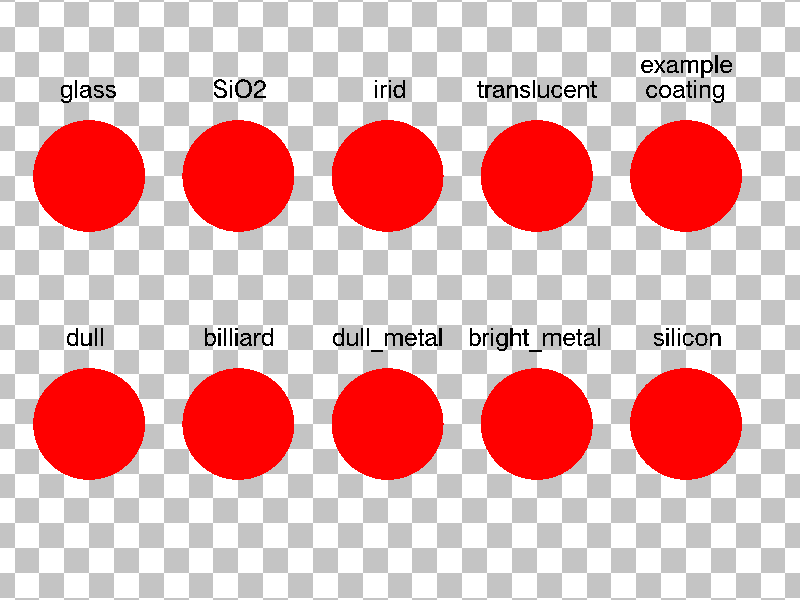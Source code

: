 #version 3.7;
global_settings { assumed_gamma 1.0 }

/*  Render with
povray default_finishes.pov +A +WT1 && eog default_finishes.png

Includes the filter and transmit overrides present for the
irid, translucent, glass, and SiO2 finishes
Also added an example coating with IOR=1.8, f=0.9, and t=0.1

Text labels clearly identify the sphere finish.
*/

#declare SpacingX = 6;
#declare SpacingY = 10;
#declare Radius = 2.25;
#declare TextOffsetX = 0;
#declare TextOffsetY = 1.40*Radius;
#declare TextOffsetZ = Radius;
#declare TextColor = color rgb <0.0, 0.0, 0.0>;
#declare TextFinish = finish { ambient 0.9 diffuse 0.6 };

camera
    {
    orthographic
    angle 94
    location <0.5, 0, -15>
    look_at <0.5, 0, 0>
    }

light_source
    {
    <-400, 400, -600>
    color rgb <1, 1, 1>
    }

// Checkered background
plane 
    {
    z, 1.01 * Radius 
    texture { pigment { checker color rgb 0.55 color rgb 1 } }
    }

// dull
#declare DullSphere = union {
    sphere
        {
        <0, 0, 0> Radius
        pigment {color rgbft <1, 0, 0, 0, 0> }
        }
    text
        {
        ttf "cyrvetic.ttf" "dull" 1, 0
        translate <-0.9+TextOffsetX, TextOffsetY, TextOffsetZ>
        pigment { TextColor }
        finish { TextFinish }
        no_shadow
        }
    }

// billiard
#declare BilliardSphere = union {
    sphere
        {
        <0, 0, 0> Radius
        pigment {color rgbft <1, 0, 0, 0, 0> }
        finish
            {
            ambient 0.3
            diffuse 0.8
            specular 0.2
            roughness 0.005
            metallic 0.5
            }
        }
    text
        {
        ttf "cyrvetic.ttf" "billiard" 1, 0
        translate <-1.35+TextOffsetX, TextOffsetY, TextOffsetZ>
        pigment { TextColor }
        finish { TextFinish }
        no_shadow
        }
    }

// irid
#declare IridSphere = union {
    sphere
        {
        <0, 0, 0> Radius
        pigment {color rgbft <1, 0, 0, 0.7, 0> }
        finish
            {
            phong 0.5
            reflection { 0.2 metallic }
            diffuse 0.3
            irid { 0.75 thickness 0.5 turbulence 0.5 }
            }
        interior { ior 1.5 }
        }
    text
        {
        ttf "cyrvetic.ttf" "irid" 1, 0
        translate <-0.5+TextOffsetX, TextOffsetY, TextOffsetZ>
        pigment { TextColor }
        finish { TextFinish }
        no_shadow
        }
    }

// translucent
#declare TranslucentSphere = union {
    sphere
        {
        <0, 0, 0>, Radius
        pigment {color rgbft <1, 0, 0, 0.667, 0.02> }
        finish
            {
            emission 0.10
            diffuse 0.85
            specular 0.4
            brilliance 4
            reflection { 0.5 fresnel on }
            }
        interior { ior 1.0 }
        }
    text
        {
        ttf "cyrvetic.ttf" "translucent" 1, 0
        translate <-2.4+TextOffsetX, TextOffsetY, TextOffsetZ>
        pigment { TextColor }
        finish { TextFinish }
        no_shadow
        }
    }

// coating with IOR 1.8, custom transparency
#declare CoatingSphere = union {
    sphere
        {
        <0, 0, 0>, Radius
        pigment {color rgbft <1, 0, 0, 0.9, 0.1> }
        finish
            {
            emission 0.10
            diffuse 0.85
            specular 0.4
            brilliance 4
            reflection { 0.5 fresnel on }
            }
        interior { ior 1.8 }
        }
    text
        {
        ttf "cyrvetic.ttf" "example" 1, 0
        translate <-1.8+TextOffsetX, 1+TextOffsetY, TextOffsetZ>
        pigment { TextColor }
        finish { TextFinish }
        no_shadow
        }
    text
        {
        ttf "cyrvetic.ttf" "coating" 1, 0
        translate <-1.6+TextOffsetX, TextOffsetY, TextOffsetZ>
        pigment { TextColor }
        finish { TextFinish }
        no_shadow
        }
    }

// glass
#declare GlassSphere = union {
    sphere
        {
        <0, 0, 0>, Radius
        pigment {color rgbft <1, 0, 0, 0.95, 0> }
        finish
            {
            phong 0.8
            phong_size 100
            brilliance 5
            reflection { 0.2, 1.0 fresnel on }
            }
        interior { ior 1.5 }
        }
    text
        {
        ttf "cyrvetic.ttf" "glass" 1, 0
        translate <-1.15+TextOffsetX, TextOffsetY, TextOffsetZ>
        pigment { TextColor }
        finish { TextFinish }
        no_shadow
        }
    }

// SiO2
#declare SiO2Sphere = union {
    sphere
        {
        <0, 0, 0> Radius
        pigment {color rgbft <1, 0, 0, 0.98, 0> }
        finish 
            {
            specular 0.6
            brilliance 5
            roughness 0.001
            reflection { 0.0, 1.0 fresnel on }
            }
        interior { ior 1.45 }
        }
    text
        {
        ttf "cyrvetic.ttf" "SiO2" 1, 0
        translate <-1+TextOffsetX, TextOffsetY, TextOffsetZ>
        pigment { TextColor }
        finish { TextFinish }
        no_shadow
        }
    }

// dull_metal
#declare DullMetalSphere = union {
    sphere
        {
        <0, 0, 0> Radius
        pigment {color rgbft <1, 0, 0, 0, 0> }
        finish
            {
            emission 0.1
            diffuse 0.1
            specular 1.0
            roughness 0.001
            reflection 0.5 metallic
            metallic
            }
        }
    text
        {
        ttf "cyrvetic.ttf" "dull_metal" 1, 0
        translate <-2.2+TextOffsetX, TextOffsetY, TextOffsetZ>
        pigment { TextColor }
        finish { TextFinish }
        no_shadow
        }
    }

// bright_metal
#declare BrightMetalSphere = union {
    sphere
        {
        <0, 0, 0> Radius
        pigment {color rgbft <1, 0, 0, 0, 0> }
        finish
            {
            emission 0.2
            diffuse 0.3
            specular 0.8
            roughness 0.01
            reflection 0.5 metallic
            metallic
            }
        }
    text
        {
        ttf "cyrvetic.ttf" "bright_metal" 1, 0
        translate <-2.7+TextOffsetX, TextOffsetY, TextOffsetZ>
        pigment { TextColor }
        finish { TextFinish }
        no_shadow
        }
    }

// silicon
#declare SiliconSphere = union {
    sphere
        {
        <0, 0, 0> Radius
        pigment {color rgbft <1, 0, 0, 0, 0> }
        finish 
            {
            diffuse 0.2
            brilliance 5
            phong 1
            phong_size 250
            roughness 0.01
            reflection <0.10, 0.10, 0.5> metallic
            metallic
            }
        // IOR taken from blender
        interior { ior 4.24 }
        }
    text
        {
        ttf "cyrvetic.ttf" "silicon" 1, 0
        translate <-1.3+TextOffsetX, TextOffsetY, TextOffsetZ>
        pigment { TextColor }
        finish { TextFinish }
        no_shadow
        }
    }

object { 
    DullSphere 
    translate <-2*SpacingX, -0.5*SpacingY, 0>
    }
object { 
    BilliardSphere 
    translate <-SpacingX, -0.5*SpacingY, 0>
    }
object { 
    IridSphere 
    translate <0, 0.5*SpacingY, 0>
    }
object { 
    TranslucentSphere 
    translate <SpacingX, 0.5*SpacingY, 0>
    }
object { 
    CoatingSphere 
    translate <2*SpacingX, 0.5*SpacingY, 0>
    }
object { 
    GlassSphere 
    translate <-2*SpacingX, 0.5*SpacingY, 0>
    }
object { 
    SiO2Sphere 
    translate <-SpacingX, 0.5*SpacingY, 0>
    }
object { 
    DullMetalSphere 
    translate <0, -0.5*SpacingY, 0>
    }
object { 
    BrightMetalSphere 
    translate <SpacingX, -0.5*SpacingY, 0>
    }
object { 
    SiliconSphere 
    translate <2*SpacingX, -0.5*SpacingY, 0>
    }

